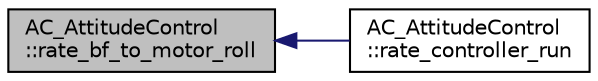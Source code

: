 digraph "AC_AttitudeControl::rate_bf_to_motor_roll"
{
 // INTERACTIVE_SVG=YES
  edge [fontname="Helvetica",fontsize="10",labelfontname="Helvetica",labelfontsize="10"];
  node [fontname="Helvetica",fontsize="10",shape=record];
  rankdir="LR";
  Node1 [label="AC_AttitudeControl\l::rate_bf_to_motor_roll",height=0.2,width=0.4,color="black", fillcolor="grey75", style="filled" fontcolor="black"];
  Node1 -> Node2 [dir="back",color="midnightblue",fontsize="10",style="solid",fontname="Helvetica"];
  Node2 [label="AC_AttitudeControl\l::rate_controller_run",height=0.2,width=0.4,color="black", fillcolor="white", style="filled",URL="$classAC__AttitudeControl.html#a1c2565af20755e769d3bd9d1a9de826d"];
}
